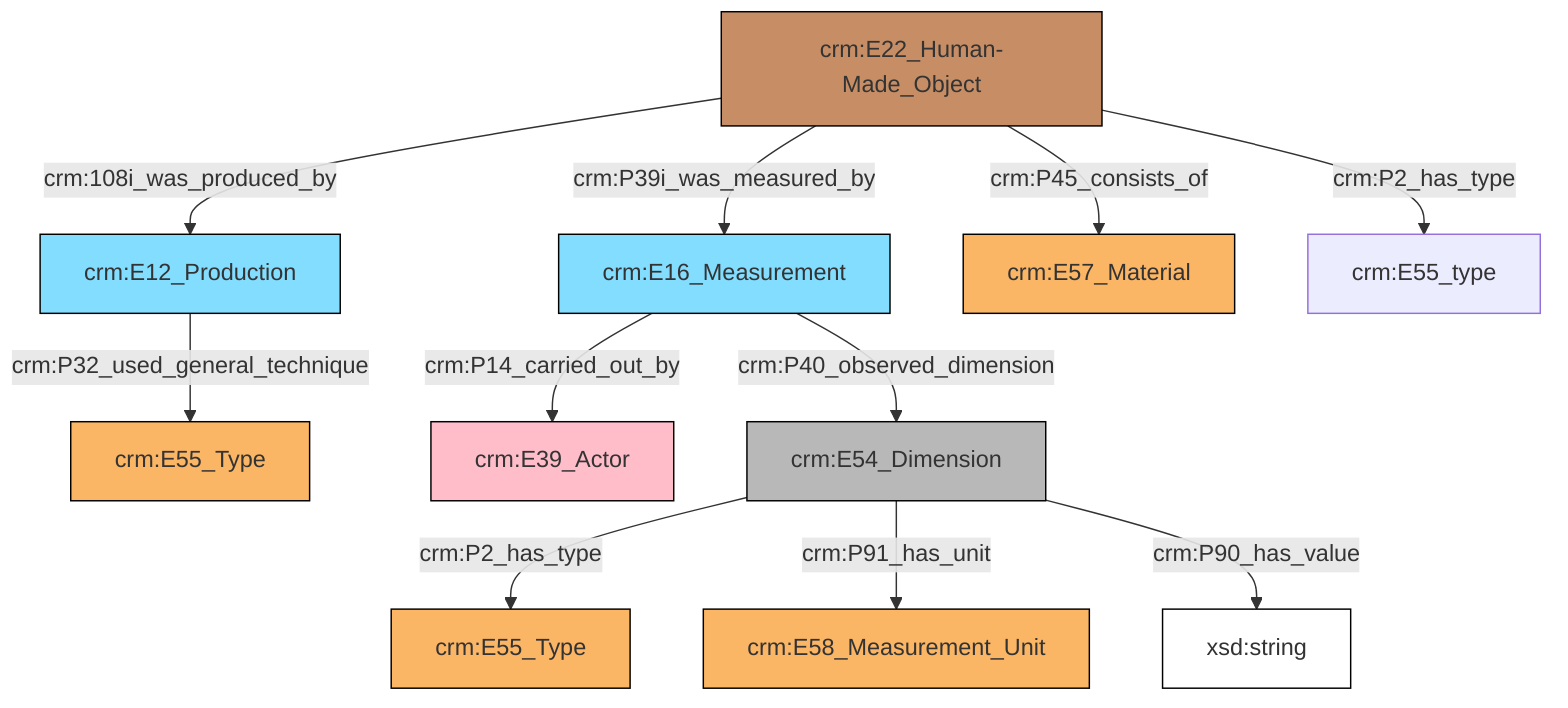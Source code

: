 flowchart TD
classDef Literal fill:#ffffff,stroke:#000000,color:;
classDef Literal_URI fill:#ffffff,stroke:#000000,color:;
classDef crm_E1_CRM_Entity fill:#ffffff,stroke:#000000,color:;
classDef crm_E1_CRM_Entity_URI fill:#ffffff,stroke:#000000,color:;
classDef crm_E2_Temporal_Entity fill:#82ddff,stroke:#000000,color:;
classDef crm_E2_Temporal_Entity_URI fill:#d2effa,stroke:#000000,color:;
classDef crm_E55_Type fill:#fab565,stroke:#000000,color:;
classDef crm_E55_Type_URI fill:#fde7ce,stroke:#000000,color:;
classDef crm_E52_Time-Span fill:#86bcc8,stroke:#000000,color:;
classDef crm_E52_Time-Span_URI fill:#dcebef,stroke:#000000,color:;
classDef crm_E41_Appellation fill:#fef3ba,stroke:#000000,color:;
classDef crm_E41_Appellation_URI fill:#fffae6,stroke:#000000,color:;
classDef crm_E53_Place fill:#94cc7d,stroke:#000000,color:;
classDef crm_E53_Place_URI fill:#e1f1da,stroke:#000000,color:;
classDef crm_E77_Persistent_Item fill:#ffffff,stroke:#000000,color:;
classDef crm_E77_Persistent_Item_URI fill:#ffffff,stroke:#000000,color:;
classDef crm_E28_Conceptual_Object fill:#fddc34,stroke:#000000,color:;
classDef crm_E28_Conceptual_Object_URI fill:#fef6cd,stroke:#000000,color:;
classDef crm_E18_Physical_Thing fill:#c78e66,stroke:#000000,color:;
classDef crm_E18_Physical_Thing_URI fill:#e3c8b5,stroke:#000000,color:;
classDef crm_E39_Actor fill:#ffbdca,stroke:#000000,color:;
classDef crm_E39_Actor_URI fill:#ffe6eb,stroke:#000000,color:;
classDef crm_E54_Dimension fill:#b8b8b8,stroke:#000000,color:;
classDef crm_E54_Dimension_URI fill:#f2f2f2,stroke:#000000,color:;
classDef crm_E92_Spacetime_Volume fill:#cc80ff,stroke:#000000,color:;
classDef crm_E92_Spacetime_Volume_URI fill:#ebccff,stroke:#000000,color:;
classDef crm_E59_Primitive_Value fill:#f0f0f0,stroke:#000000,color:;
classDef crm_E59_Primitive_Value_URI fill:#f2f2f2,stroke:#000000,color:;
classDef crm_PC0_Typed_CRM_Property fill:#ffffff,stroke:#000000,color:;
classDef crm_PC0_Typed_CRM_Property_URI fill:#ffffff,stroke:#000000,color:;
classDef Multi fill:#cccccc,stroke:#000000,color:;
classDef Multi_URI fill:#cccccc,stroke:#000000,color:;
0["crm:E22_Human-Made_Object"]:::crm_E18_Physical_Thing -->|crm:108i_was_produced_by| 1["crm:E12_Production"]:::crm_E2_Temporal_Entity
0["crm:E22_Human-Made_Object"]:::crm_E18_Physical_Thing -->|crm:P39i_was_measured_by| 6["crm:E16_Measurement"]:::crm_E2_Temporal_Entity
2["crm:E54_Dimension"]:::crm_E54_Dimension -->|crm:P2_has_type| 4["crm:E55_Type"]:::crm_E55_Type
0["crm:E22_Human-Made_Object"]:::crm_E18_Physical_Thing -->|crm:P45_consists_of| 13["crm:E57_Material"]:::crm_E55_Type
2["crm:E54_Dimension"]:::crm_E54_Dimension -->|crm:P91_has_unit| 11["crm:E58_Measurement_Unit"]:::crm_E55_Type
6["crm:E16_Measurement"]:::crm_E2_Temporal_Entity -->|crm:P14_carried_out_by| 15["crm:E39_Actor"]:::crm_E39_Actor
1["crm:E12_Production"]:::crm_E2_Temporal_Entity -->|crm:P32_used_general_technique| 8["crm:E55_Type"]:::crm_E55_Type
0["crm:E22_Human-Made_Object"]:::crm_E18_Physical_Thing -->|crm:P2_has_type| 18["crm:E55_type"]:::Default
6["crm:E16_Measurement"]:::crm_E2_Temporal_Entity -->|crm:P40_observed_dimension| 2["crm:E54_Dimension"]:::crm_E54_Dimension
2["crm:E54_Dimension"]:::crm_E54_Dimension -->|crm:P90_has_value| 20["xsd:string"]:::Literal
